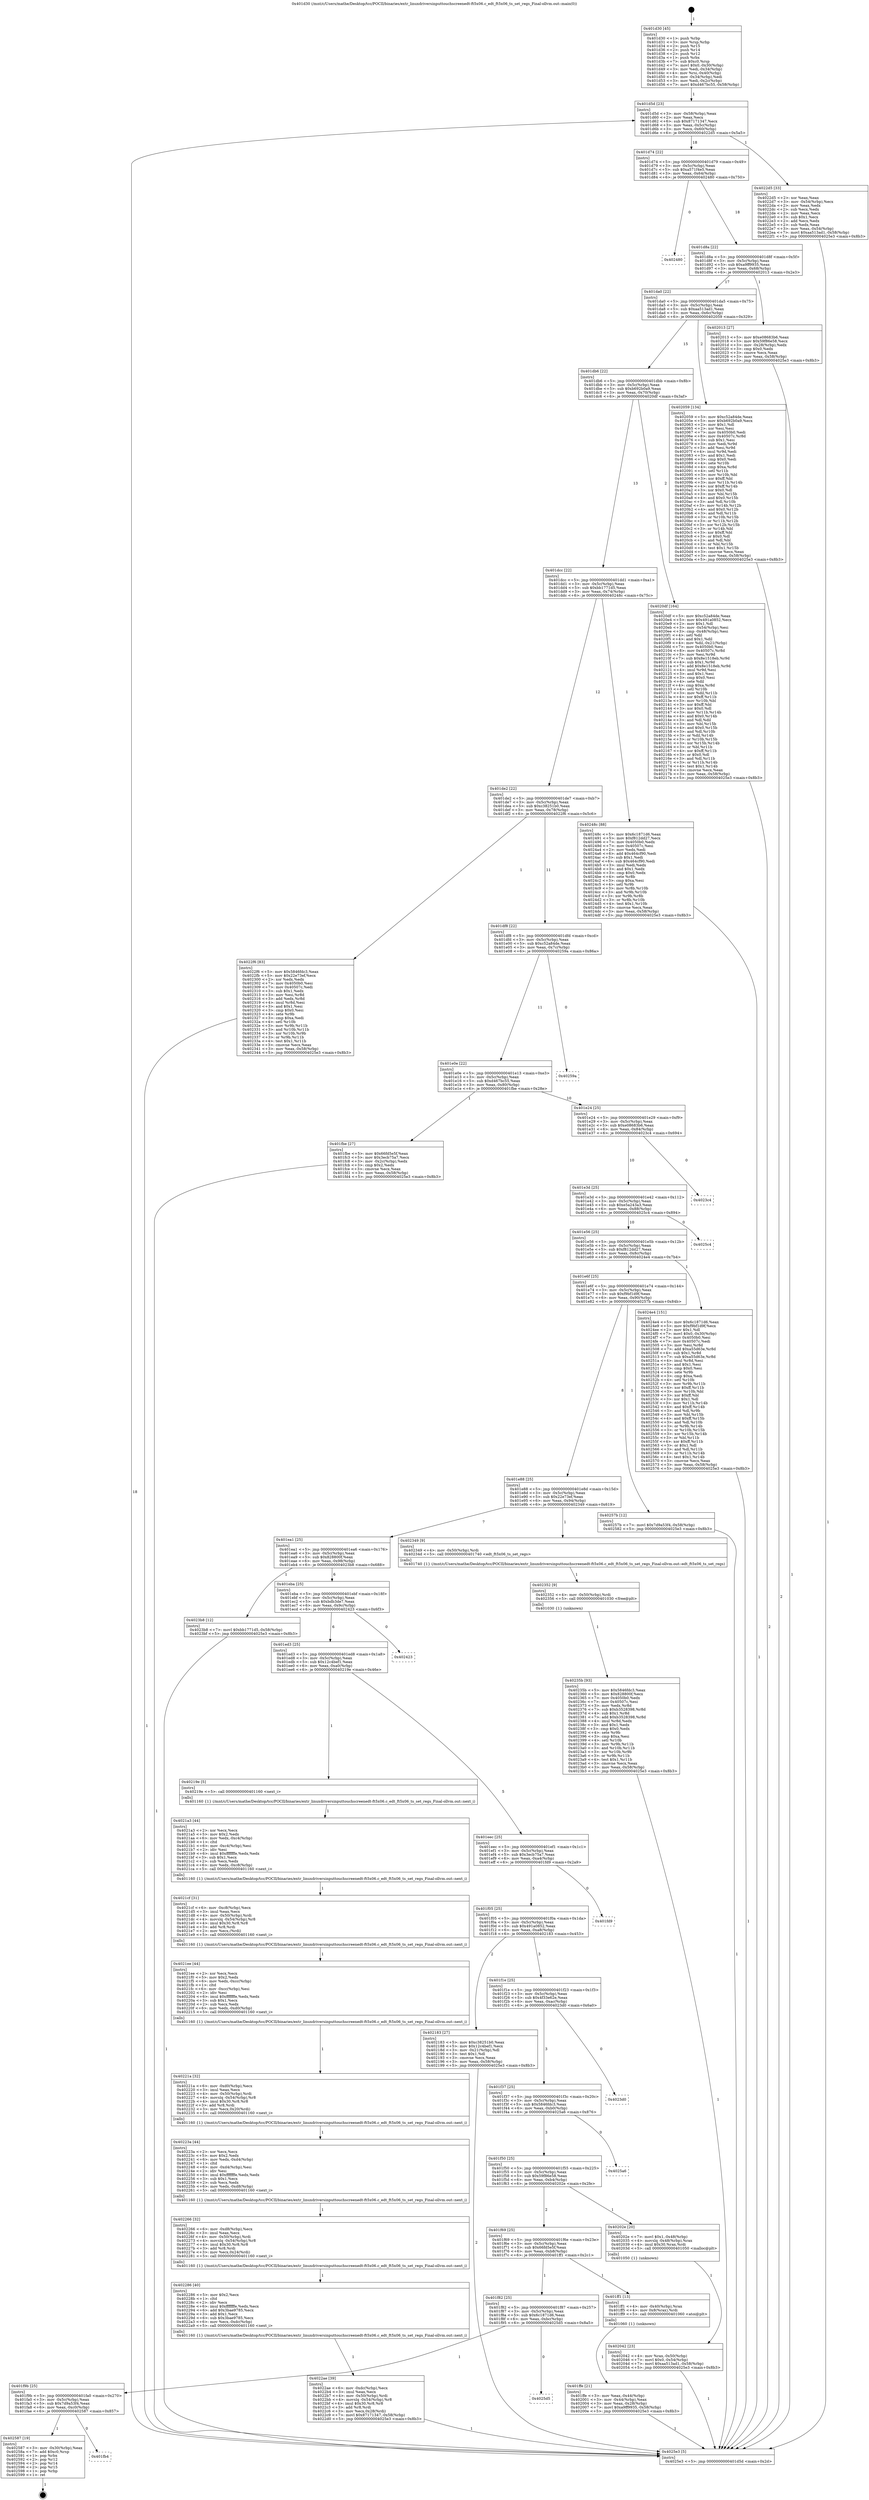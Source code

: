 digraph "0x401d30" {
  label = "0x401d30 (/mnt/c/Users/mathe/Desktop/tcc/POCII/binaries/extr_linuxdriversinputtouchscreenedt-ft5x06.c_edt_ft5x06_ts_set_regs_Final-ollvm.out::main(0))"
  labelloc = "t"
  node[shape=record]

  Entry [label="",width=0.3,height=0.3,shape=circle,fillcolor=black,style=filled]
  "0x401d5d" [label="{
     0x401d5d [23]\l
     | [instrs]\l
     &nbsp;&nbsp;0x401d5d \<+3\>: mov -0x58(%rbp),%eax\l
     &nbsp;&nbsp;0x401d60 \<+2\>: mov %eax,%ecx\l
     &nbsp;&nbsp;0x401d62 \<+6\>: sub $0x87171347,%ecx\l
     &nbsp;&nbsp;0x401d68 \<+3\>: mov %eax,-0x5c(%rbp)\l
     &nbsp;&nbsp;0x401d6b \<+3\>: mov %ecx,-0x60(%rbp)\l
     &nbsp;&nbsp;0x401d6e \<+6\>: je 00000000004022d5 \<main+0x5a5\>\l
  }"]
  "0x4022d5" [label="{
     0x4022d5 [33]\l
     | [instrs]\l
     &nbsp;&nbsp;0x4022d5 \<+2\>: xor %eax,%eax\l
     &nbsp;&nbsp;0x4022d7 \<+3\>: mov -0x54(%rbp),%ecx\l
     &nbsp;&nbsp;0x4022da \<+2\>: mov %eax,%edx\l
     &nbsp;&nbsp;0x4022dc \<+2\>: sub %ecx,%edx\l
     &nbsp;&nbsp;0x4022de \<+2\>: mov %eax,%ecx\l
     &nbsp;&nbsp;0x4022e0 \<+3\>: sub $0x1,%ecx\l
     &nbsp;&nbsp;0x4022e3 \<+2\>: add %ecx,%edx\l
     &nbsp;&nbsp;0x4022e5 \<+2\>: sub %edx,%eax\l
     &nbsp;&nbsp;0x4022e7 \<+3\>: mov %eax,-0x54(%rbp)\l
     &nbsp;&nbsp;0x4022ea \<+7\>: movl $0xaa513ad1,-0x58(%rbp)\l
     &nbsp;&nbsp;0x4022f1 \<+5\>: jmp 00000000004025e3 \<main+0x8b3\>\l
  }"]
  "0x401d74" [label="{
     0x401d74 [22]\l
     | [instrs]\l
     &nbsp;&nbsp;0x401d74 \<+5\>: jmp 0000000000401d79 \<main+0x49\>\l
     &nbsp;&nbsp;0x401d79 \<+3\>: mov -0x5c(%rbp),%eax\l
     &nbsp;&nbsp;0x401d7c \<+5\>: sub $0xa571f4e5,%eax\l
     &nbsp;&nbsp;0x401d81 \<+3\>: mov %eax,-0x64(%rbp)\l
     &nbsp;&nbsp;0x401d84 \<+6\>: je 0000000000402480 \<main+0x750\>\l
  }"]
  Exit [label="",width=0.3,height=0.3,shape=circle,fillcolor=black,style=filled,peripheries=2]
  "0x402480" [label="{
     0x402480\l
  }", style=dashed]
  "0x401d8a" [label="{
     0x401d8a [22]\l
     | [instrs]\l
     &nbsp;&nbsp;0x401d8a \<+5\>: jmp 0000000000401d8f \<main+0x5f\>\l
     &nbsp;&nbsp;0x401d8f \<+3\>: mov -0x5c(%rbp),%eax\l
     &nbsp;&nbsp;0x401d92 \<+5\>: sub $0xa9ff9935,%eax\l
     &nbsp;&nbsp;0x401d97 \<+3\>: mov %eax,-0x68(%rbp)\l
     &nbsp;&nbsp;0x401d9a \<+6\>: je 0000000000402013 \<main+0x2e3\>\l
  }"]
  "0x401fb4" [label="{
     0x401fb4\l
  }", style=dashed]
  "0x402013" [label="{
     0x402013 [27]\l
     | [instrs]\l
     &nbsp;&nbsp;0x402013 \<+5\>: mov $0xe08683b6,%eax\l
     &nbsp;&nbsp;0x402018 \<+5\>: mov $0x59f86e58,%ecx\l
     &nbsp;&nbsp;0x40201d \<+3\>: mov -0x28(%rbp),%edx\l
     &nbsp;&nbsp;0x402020 \<+3\>: cmp $0x0,%edx\l
     &nbsp;&nbsp;0x402023 \<+3\>: cmove %ecx,%eax\l
     &nbsp;&nbsp;0x402026 \<+3\>: mov %eax,-0x58(%rbp)\l
     &nbsp;&nbsp;0x402029 \<+5\>: jmp 00000000004025e3 \<main+0x8b3\>\l
  }"]
  "0x401da0" [label="{
     0x401da0 [22]\l
     | [instrs]\l
     &nbsp;&nbsp;0x401da0 \<+5\>: jmp 0000000000401da5 \<main+0x75\>\l
     &nbsp;&nbsp;0x401da5 \<+3\>: mov -0x5c(%rbp),%eax\l
     &nbsp;&nbsp;0x401da8 \<+5\>: sub $0xaa513ad1,%eax\l
     &nbsp;&nbsp;0x401dad \<+3\>: mov %eax,-0x6c(%rbp)\l
     &nbsp;&nbsp;0x401db0 \<+6\>: je 0000000000402059 \<main+0x329\>\l
  }"]
  "0x402587" [label="{
     0x402587 [19]\l
     | [instrs]\l
     &nbsp;&nbsp;0x402587 \<+3\>: mov -0x30(%rbp),%eax\l
     &nbsp;&nbsp;0x40258a \<+7\>: add $0xc0,%rsp\l
     &nbsp;&nbsp;0x402591 \<+1\>: pop %rbx\l
     &nbsp;&nbsp;0x402592 \<+2\>: pop %r12\l
     &nbsp;&nbsp;0x402594 \<+2\>: pop %r14\l
     &nbsp;&nbsp;0x402596 \<+2\>: pop %r15\l
     &nbsp;&nbsp;0x402598 \<+1\>: pop %rbp\l
     &nbsp;&nbsp;0x402599 \<+1\>: ret\l
  }"]
  "0x402059" [label="{
     0x402059 [134]\l
     | [instrs]\l
     &nbsp;&nbsp;0x402059 \<+5\>: mov $0xc52a84de,%eax\l
     &nbsp;&nbsp;0x40205e \<+5\>: mov $0xb692b0a9,%ecx\l
     &nbsp;&nbsp;0x402063 \<+2\>: mov $0x1,%dl\l
     &nbsp;&nbsp;0x402065 \<+2\>: xor %esi,%esi\l
     &nbsp;&nbsp;0x402067 \<+7\>: mov 0x4050b0,%edi\l
     &nbsp;&nbsp;0x40206e \<+8\>: mov 0x40507c,%r8d\l
     &nbsp;&nbsp;0x402076 \<+3\>: sub $0x1,%esi\l
     &nbsp;&nbsp;0x402079 \<+3\>: mov %edi,%r9d\l
     &nbsp;&nbsp;0x40207c \<+3\>: add %esi,%r9d\l
     &nbsp;&nbsp;0x40207f \<+4\>: imul %r9d,%edi\l
     &nbsp;&nbsp;0x402083 \<+3\>: and $0x1,%edi\l
     &nbsp;&nbsp;0x402086 \<+3\>: cmp $0x0,%edi\l
     &nbsp;&nbsp;0x402089 \<+4\>: sete %r10b\l
     &nbsp;&nbsp;0x40208d \<+4\>: cmp $0xa,%r8d\l
     &nbsp;&nbsp;0x402091 \<+4\>: setl %r11b\l
     &nbsp;&nbsp;0x402095 \<+3\>: mov %r10b,%bl\l
     &nbsp;&nbsp;0x402098 \<+3\>: xor $0xff,%bl\l
     &nbsp;&nbsp;0x40209b \<+3\>: mov %r11b,%r14b\l
     &nbsp;&nbsp;0x40209e \<+4\>: xor $0xff,%r14b\l
     &nbsp;&nbsp;0x4020a2 \<+3\>: xor $0x0,%dl\l
     &nbsp;&nbsp;0x4020a5 \<+3\>: mov %bl,%r15b\l
     &nbsp;&nbsp;0x4020a8 \<+4\>: and $0x0,%r15b\l
     &nbsp;&nbsp;0x4020ac \<+3\>: and %dl,%r10b\l
     &nbsp;&nbsp;0x4020af \<+3\>: mov %r14b,%r12b\l
     &nbsp;&nbsp;0x4020b2 \<+4\>: and $0x0,%r12b\l
     &nbsp;&nbsp;0x4020b6 \<+3\>: and %dl,%r11b\l
     &nbsp;&nbsp;0x4020b9 \<+3\>: or %r10b,%r15b\l
     &nbsp;&nbsp;0x4020bc \<+3\>: or %r11b,%r12b\l
     &nbsp;&nbsp;0x4020bf \<+3\>: xor %r12b,%r15b\l
     &nbsp;&nbsp;0x4020c2 \<+3\>: or %r14b,%bl\l
     &nbsp;&nbsp;0x4020c5 \<+3\>: xor $0xff,%bl\l
     &nbsp;&nbsp;0x4020c8 \<+3\>: or $0x0,%dl\l
     &nbsp;&nbsp;0x4020cb \<+2\>: and %dl,%bl\l
     &nbsp;&nbsp;0x4020cd \<+3\>: or %bl,%r15b\l
     &nbsp;&nbsp;0x4020d0 \<+4\>: test $0x1,%r15b\l
     &nbsp;&nbsp;0x4020d4 \<+3\>: cmovne %ecx,%eax\l
     &nbsp;&nbsp;0x4020d7 \<+3\>: mov %eax,-0x58(%rbp)\l
     &nbsp;&nbsp;0x4020da \<+5\>: jmp 00000000004025e3 \<main+0x8b3\>\l
  }"]
  "0x401db6" [label="{
     0x401db6 [22]\l
     | [instrs]\l
     &nbsp;&nbsp;0x401db6 \<+5\>: jmp 0000000000401dbb \<main+0x8b\>\l
     &nbsp;&nbsp;0x401dbb \<+3\>: mov -0x5c(%rbp),%eax\l
     &nbsp;&nbsp;0x401dbe \<+5\>: sub $0xb692b0a9,%eax\l
     &nbsp;&nbsp;0x401dc3 \<+3\>: mov %eax,-0x70(%rbp)\l
     &nbsp;&nbsp;0x401dc6 \<+6\>: je 00000000004020df \<main+0x3af\>\l
  }"]
  "0x401f9b" [label="{
     0x401f9b [25]\l
     | [instrs]\l
     &nbsp;&nbsp;0x401f9b \<+5\>: jmp 0000000000401fa0 \<main+0x270\>\l
     &nbsp;&nbsp;0x401fa0 \<+3\>: mov -0x5c(%rbp),%eax\l
     &nbsp;&nbsp;0x401fa3 \<+5\>: sub $0x7d9a53f4,%eax\l
     &nbsp;&nbsp;0x401fa8 \<+6\>: mov %eax,-0xc0(%rbp)\l
     &nbsp;&nbsp;0x401fae \<+6\>: je 0000000000402587 \<main+0x857\>\l
  }"]
  "0x4020df" [label="{
     0x4020df [164]\l
     | [instrs]\l
     &nbsp;&nbsp;0x4020df \<+5\>: mov $0xc52a84de,%eax\l
     &nbsp;&nbsp;0x4020e4 \<+5\>: mov $0x491a0852,%ecx\l
     &nbsp;&nbsp;0x4020e9 \<+2\>: mov $0x1,%dl\l
     &nbsp;&nbsp;0x4020eb \<+3\>: mov -0x54(%rbp),%esi\l
     &nbsp;&nbsp;0x4020ee \<+3\>: cmp -0x48(%rbp),%esi\l
     &nbsp;&nbsp;0x4020f1 \<+4\>: setl %dil\l
     &nbsp;&nbsp;0x4020f5 \<+4\>: and $0x1,%dil\l
     &nbsp;&nbsp;0x4020f9 \<+4\>: mov %dil,-0x21(%rbp)\l
     &nbsp;&nbsp;0x4020fd \<+7\>: mov 0x4050b0,%esi\l
     &nbsp;&nbsp;0x402104 \<+8\>: mov 0x40507c,%r8d\l
     &nbsp;&nbsp;0x40210c \<+3\>: mov %esi,%r9d\l
     &nbsp;&nbsp;0x40210f \<+7\>: sub $0x8e1518eb,%r9d\l
     &nbsp;&nbsp;0x402116 \<+4\>: sub $0x1,%r9d\l
     &nbsp;&nbsp;0x40211a \<+7\>: add $0x8e1518eb,%r9d\l
     &nbsp;&nbsp;0x402121 \<+4\>: imul %r9d,%esi\l
     &nbsp;&nbsp;0x402125 \<+3\>: and $0x1,%esi\l
     &nbsp;&nbsp;0x402128 \<+3\>: cmp $0x0,%esi\l
     &nbsp;&nbsp;0x40212b \<+4\>: sete %dil\l
     &nbsp;&nbsp;0x40212f \<+4\>: cmp $0xa,%r8d\l
     &nbsp;&nbsp;0x402133 \<+4\>: setl %r10b\l
     &nbsp;&nbsp;0x402137 \<+3\>: mov %dil,%r11b\l
     &nbsp;&nbsp;0x40213a \<+4\>: xor $0xff,%r11b\l
     &nbsp;&nbsp;0x40213e \<+3\>: mov %r10b,%bl\l
     &nbsp;&nbsp;0x402141 \<+3\>: xor $0xff,%bl\l
     &nbsp;&nbsp;0x402144 \<+3\>: xor $0x0,%dl\l
     &nbsp;&nbsp;0x402147 \<+3\>: mov %r11b,%r14b\l
     &nbsp;&nbsp;0x40214a \<+4\>: and $0x0,%r14b\l
     &nbsp;&nbsp;0x40214e \<+3\>: and %dl,%dil\l
     &nbsp;&nbsp;0x402151 \<+3\>: mov %bl,%r15b\l
     &nbsp;&nbsp;0x402154 \<+4\>: and $0x0,%r15b\l
     &nbsp;&nbsp;0x402158 \<+3\>: and %dl,%r10b\l
     &nbsp;&nbsp;0x40215b \<+3\>: or %dil,%r14b\l
     &nbsp;&nbsp;0x40215e \<+3\>: or %r10b,%r15b\l
     &nbsp;&nbsp;0x402161 \<+3\>: xor %r15b,%r14b\l
     &nbsp;&nbsp;0x402164 \<+3\>: or %bl,%r11b\l
     &nbsp;&nbsp;0x402167 \<+4\>: xor $0xff,%r11b\l
     &nbsp;&nbsp;0x40216b \<+3\>: or $0x0,%dl\l
     &nbsp;&nbsp;0x40216e \<+3\>: and %dl,%r11b\l
     &nbsp;&nbsp;0x402171 \<+3\>: or %r11b,%r14b\l
     &nbsp;&nbsp;0x402174 \<+4\>: test $0x1,%r14b\l
     &nbsp;&nbsp;0x402178 \<+3\>: cmovne %ecx,%eax\l
     &nbsp;&nbsp;0x40217b \<+3\>: mov %eax,-0x58(%rbp)\l
     &nbsp;&nbsp;0x40217e \<+5\>: jmp 00000000004025e3 \<main+0x8b3\>\l
  }"]
  "0x401dcc" [label="{
     0x401dcc [22]\l
     | [instrs]\l
     &nbsp;&nbsp;0x401dcc \<+5\>: jmp 0000000000401dd1 \<main+0xa1\>\l
     &nbsp;&nbsp;0x401dd1 \<+3\>: mov -0x5c(%rbp),%eax\l
     &nbsp;&nbsp;0x401dd4 \<+5\>: sub $0xbb1771d5,%eax\l
     &nbsp;&nbsp;0x401dd9 \<+3\>: mov %eax,-0x74(%rbp)\l
     &nbsp;&nbsp;0x401ddc \<+6\>: je 000000000040248c \<main+0x75c\>\l
  }"]
  "0x4025d5" [label="{
     0x4025d5\l
  }", style=dashed]
  "0x40248c" [label="{
     0x40248c [88]\l
     | [instrs]\l
     &nbsp;&nbsp;0x40248c \<+5\>: mov $0x6c1871d6,%eax\l
     &nbsp;&nbsp;0x402491 \<+5\>: mov $0xf812dd27,%ecx\l
     &nbsp;&nbsp;0x402496 \<+7\>: mov 0x4050b0,%edx\l
     &nbsp;&nbsp;0x40249d \<+7\>: mov 0x40507c,%esi\l
     &nbsp;&nbsp;0x4024a4 \<+2\>: mov %edx,%edi\l
     &nbsp;&nbsp;0x4024a6 \<+6\>: add $0x464cf90,%edi\l
     &nbsp;&nbsp;0x4024ac \<+3\>: sub $0x1,%edi\l
     &nbsp;&nbsp;0x4024af \<+6\>: sub $0x464cf90,%edi\l
     &nbsp;&nbsp;0x4024b5 \<+3\>: imul %edi,%edx\l
     &nbsp;&nbsp;0x4024b8 \<+3\>: and $0x1,%edx\l
     &nbsp;&nbsp;0x4024bb \<+3\>: cmp $0x0,%edx\l
     &nbsp;&nbsp;0x4024be \<+4\>: sete %r8b\l
     &nbsp;&nbsp;0x4024c2 \<+3\>: cmp $0xa,%esi\l
     &nbsp;&nbsp;0x4024c5 \<+4\>: setl %r9b\l
     &nbsp;&nbsp;0x4024c9 \<+3\>: mov %r8b,%r10b\l
     &nbsp;&nbsp;0x4024cc \<+3\>: and %r9b,%r10b\l
     &nbsp;&nbsp;0x4024cf \<+3\>: xor %r9b,%r8b\l
     &nbsp;&nbsp;0x4024d2 \<+3\>: or %r8b,%r10b\l
     &nbsp;&nbsp;0x4024d5 \<+4\>: test $0x1,%r10b\l
     &nbsp;&nbsp;0x4024d9 \<+3\>: cmovne %ecx,%eax\l
     &nbsp;&nbsp;0x4024dc \<+3\>: mov %eax,-0x58(%rbp)\l
     &nbsp;&nbsp;0x4024df \<+5\>: jmp 00000000004025e3 \<main+0x8b3\>\l
  }"]
  "0x401de2" [label="{
     0x401de2 [22]\l
     | [instrs]\l
     &nbsp;&nbsp;0x401de2 \<+5\>: jmp 0000000000401de7 \<main+0xb7\>\l
     &nbsp;&nbsp;0x401de7 \<+3\>: mov -0x5c(%rbp),%eax\l
     &nbsp;&nbsp;0x401dea \<+5\>: sub $0xc38251b0,%eax\l
     &nbsp;&nbsp;0x401def \<+3\>: mov %eax,-0x78(%rbp)\l
     &nbsp;&nbsp;0x401df2 \<+6\>: je 00000000004022f6 \<main+0x5c6\>\l
  }"]
  "0x40235b" [label="{
     0x40235b [93]\l
     | [instrs]\l
     &nbsp;&nbsp;0x40235b \<+5\>: mov $0x5846fdc3,%eax\l
     &nbsp;&nbsp;0x402360 \<+5\>: mov $0x828800f,%ecx\l
     &nbsp;&nbsp;0x402365 \<+7\>: mov 0x4050b0,%edx\l
     &nbsp;&nbsp;0x40236c \<+7\>: mov 0x40507c,%esi\l
     &nbsp;&nbsp;0x402373 \<+3\>: mov %edx,%r8d\l
     &nbsp;&nbsp;0x402376 \<+7\>: sub $0xb3528398,%r8d\l
     &nbsp;&nbsp;0x40237d \<+4\>: sub $0x1,%r8d\l
     &nbsp;&nbsp;0x402381 \<+7\>: add $0xb3528398,%r8d\l
     &nbsp;&nbsp;0x402388 \<+4\>: imul %r8d,%edx\l
     &nbsp;&nbsp;0x40238c \<+3\>: and $0x1,%edx\l
     &nbsp;&nbsp;0x40238f \<+3\>: cmp $0x0,%edx\l
     &nbsp;&nbsp;0x402392 \<+4\>: sete %r9b\l
     &nbsp;&nbsp;0x402396 \<+3\>: cmp $0xa,%esi\l
     &nbsp;&nbsp;0x402399 \<+4\>: setl %r10b\l
     &nbsp;&nbsp;0x40239d \<+3\>: mov %r9b,%r11b\l
     &nbsp;&nbsp;0x4023a0 \<+3\>: and %r10b,%r11b\l
     &nbsp;&nbsp;0x4023a3 \<+3\>: xor %r10b,%r9b\l
     &nbsp;&nbsp;0x4023a6 \<+3\>: or %r9b,%r11b\l
     &nbsp;&nbsp;0x4023a9 \<+4\>: test $0x1,%r11b\l
     &nbsp;&nbsp;0x4023ad \<+3\>: cmovne %ecx,%eax\l
     &nbsp;&nbsp;0x4023b0 \<+3\>: mov %eax,-0x58(%rbp)\l
     &nbsp;&nbsp;0x4023b3 \<+5\>: jmp 00000000004025e3 \<main+0x8b3\>\l
  }"]
  "0x4022f6" [label="{
     0x4022f6 [83]\l
     | [instrs]\l
     &nbsp;&nbsp;0x4022f6 \<+5\>: mov $0x5846fdc3,%eax\l
     &nbsp;&nbsp;0x4022fb \<+5\>: mov $0x22e73ef,%ecx\l
     &nbsp;&nbsp;0x402300 \<+2\>: xor %edx,%edx\l
     &nbsp;&nbsp;0x402302 \<+7\>: mov 0x4050b0,%esi\l
     &nbsp;&nbsp;0x402309 \<+7\>: mov 0x40507c,%edi\l
     &nbsp;&nbsp;0x402310 \<+3\>: sub $0x1,%edx\l
     &nbsp;&nbsp;0x402313 \<+3\>: mov %esi,%r8d\l
     &nbsp;&nbsp;0x402316 \<+3\>: add %edx,%r8d\l
     &nbsp;&nbsp;0x402319 \<+4\>: imul %r8d,%esi\l
     &nbsp;&nbsp;0x40231d \<+3\>: and $0x1,%esi\l
     &nbsp;&nbsp;0x402320 \<+3\>: cmp $0x0,%esi\l
     &nbsp;&nbsp;0x402323 \<+4\>: sete %r9b\l
     &nbsp;&nbsp;0x402327 \<+3\>: cmp $0xa,%edi\l
     &nbsp;&nbsp;0x40232a \<+4\>: setl %r10b\l
     &nbsp;&nbsp;0x40232e \<+3\>: mov %r9b,%r11b\l
     &nbsp;&nbsp;0x402331 \<+3\>: and %r10b,%r11b\l
     &nbsp;&nbsp;0x402334 \<+3\>: xor %r10b,%r9b\l
     &nbsp;&nbsp;0x402337 \<+3\>: or %r9b,%r11b\l
     &nbsp;&nbsp;0x40233a \<+4\>: test $0x1,%r11b\l
     &nbsp;&nbsp;0x40233e \<+3\>: cmovne %ecx,%eax\l
     &nbsp;&nbsp;0x402341 \<+3\>: mov %eax,-0x58(%rbp)\l
     &nbsp;&nbsp;0x402344 \<+5\>: jmp 00000000004025e3 \<main+0x8b3\>\l
  }"]
  "0x401df8" [label="{
     0x401df8 [22]\l
     | [instrs]\l
     &nbsp;&nbsp;0x401df8 \<+5\>: jmp 0000000000401dfd \<main+0xcd\>\l
     &nbsp;&nbsp;0x401dfd \<+3\>: mov -0x5c(%rbp),%eax\l
     &nbsp;&nbsp;0x401e00 \<+5\>: sub $0xc52a84de,%eax\l
     &nbsp;&nbsp;0x401e05 \<+3\>: mov %eax,-0x7c(%rbp)\l
     &nbsp;&nbsp;0x401e08 \<+6\>: je 000000000040259a \<main+0x86a\>\l
  }"]
  "0x402352" [label="{
     0x402352 [9]\l
     | [instrs]\l
     &nbsp;&nbsp;0x402352 \<+4\>: mov -0x50(%rbp),%rdi\l
     &nbsp;&nbsp;0x402356 \<+5\>: call 0000000000401030 \<free@plt\>\l
     | [calls]\l
     &nbsp;&nbsp;0x401030 \{1\} (unknown)\l
  }"]
  "0x40259a" [label="{
     0x40259a\l
  }", style=dashed]
  "0x401e0e" [label="{
     0x401e0e [22]\l
     | [instrs]\l
     &nbsp;&nbsp;0x401e0e \<+5\>: jmp 0000000000401e13 \<main+0xe3\>\l
     &nbsp;&nbsp;0x401e13 \<+3\>: mov -0x5c(%rbp),%eax\l
     &nbsp;&nbsp;0x401e16 \<+5\>: sub $0xd467bc55,%eax\l
     &nbsp;&nbsp;0x401e1b \<+3\>: mov %eax,-0x80(%rbp)\l
     &nbsp;&nbsp;0x401e1e \<+6\>: je 0000000000401fbe \<main+0x28e\>\l
  }"]
  "0x4022ae" [label="{
     0x4022ae [39]\l
     | [instrs]\l
     &nbsp;&nbsp;0x4022ae \<+6\>: mov -0xdc(%rbp),%ecx\l
     &nbsp;&nbsp;0x4022b4 \<+3\>: imul %eax,%ecx\l
     &nbsp;&nbsp;0x4022b7 \<+4\>: mov -0x50(%rbp),%rdi\l
     &nbsp;&nbsp;0x4022bb \<+4\>: movslq -0x54(%rbp),%r8\l
     &nbsp;&nbsp;0x4022bf \<+4\>: imul $0x30,%r8,%r8\l
     &nbsp;&nbsp;0x4022c3 \<+3\>: add %r8,%rdi\l
     &nbsp;&nbsp;0x4022c6 \<+3\>: mov %ecx,0x28(%rdi)\l
     &nbsp;&nbsp;0x4022c9 \<+7\>: movl $0x87171347,-0x58(%rbp)\l
     &nbsp;&nbsp;0x4022d0 \<+5\>: jmp 00000000004025e3 \<main+0x8b3\>\l
  }"]
  "0x401fbe" [label="{
     0x401fbe [27]\l
     | [instrs]\l
     &nbsp;&nbsp;0x401fbe \<+5\>: mov $0x66fd5e5f,%eax\l
     &nbsp;&nbsp;0x401fc3 \<+5\>: mov $0x3ecb75a7,%ecx\l
     &nbsp;&nbsp;0x401fc8 \<+3\>: mov -0x2c(%rbp),%edx\l
     &nbsp;&nbsp;0x401fcb \<+3\>: cmp $0x2,%edx\l
     &nbsp;&nbsp;0x401fce \<+3\>: cmovne %ecx,%eax\l
     &nbsp;&nbsp;0x401fd1 \<+3\>: mov %eax,-0x58(%rbp)\l
     &nbsp;&nbsp;0x401fd4 \<+5\>: jmp 00000000004025e3 \<main+0x8b3\>\l
  }"]
  "0x401e24" [label="{
     0x401e24 [25]\l
     | [instrs]\l
     &nbsp;&nbsp;0x401e24 \<+5\>: jmp 0000000000401e29 \<main+0xf9\>\l
     &nbsp;&nbsp;0x401e29 \<+3\>: mov -0x5c(%rbp),%eax\l
     &nbsp;&nbsp;0x401e2c \<+5\>: sub $0xe08683b6,%eax\l
     &nbsp;&nbsp;0x401e31 \<+6\>: mov %eax,-0x84(%rbp)\l
     &nbsp;&nbsp;0x401e37 \<+6\>: je 00000000004023c4 \<main+0x694\>\l
  }"]
  "0x4025e3" [label="{
     0x4025e3 [5]\l
     | [instrs]\l
     &nbsp;&nbsp;0x4025e3 \<+5\>: jmp 0000000000401d5d \<main+0x2d\>\l
  }"]
  "0x401d30" [label="{
     0x401d30 [45]\l
     | [instrs]\l
     &nbsp;&nbsp;0x401d30 \<+1\>: push %rbp\l
     &nbsp;&nbsp;0x401d31 \<+3\>: mov %rsp,%rbp\l
     &nbsp;&nbsp;0x401d34 \<+2\>: push %r15\l
     &nbsp;&nbsp;0x401d36 \<+2\>: push %r14\l
     &nbsp;&nbsp;0x401d38 \<+2\>: push %r12\l
     &nbsp;&nbsp;0x401d3a \<+1\>: push %rbx\l
     &nbsp;&nbsp;0x401d3b \<+7\>: sub $0xc0,%rsp\l
     &nbsp;&nbsp;0x401d42 \<+7\>: movl $0x0,-0x30(%rbp)\l
     &nbsp;&nbsp;0x401d49 \<+3\>: mov %edi,-0x34(%rbp)\l
     &nbsp;&nbsp;0x401d4c \<+4\>: mov %rsi,-0x40(%rbp)\l
     &nbsp;&nbsp;0x401d50 \<+3\>: mov -0x34(%rbp),%edi\l
     &nbsp;&nbsp;0x401d53 \<+3\>: mov %edi,-0x2c(%rbp)\l
     &nbsp;&nbsp;0x401d56 \<+7\>: movl $0xd467bc55,-0x58(%rbp)\l
  }"]
  "0x402286" [label="{
     0x402286 [40]\l
     | [instrs]\l
     &nbsp;&nbsp;0x402286 \<+5\>: mov $0x2,%ecx\l
     &nbsp;&nbsp;0x40228b \<+1\>: cltd\l
     &nbsp;&nbsp;0x40228c \<+2\>: idiv %ecx\l
     &nbsp;&nbsp;0x40228e \<+6\>: imul $0xfffffffe,%edx,%ecx\l
     &nbsp;&nbsp;0x402294 \<+6\>: add $0x3bae9785,%ecx\l
     &nbsp;&nbsp;0x40229a \<+3\>: add $0x1,%ecx\l
     &nbsp;&nbsp;0x40229d \<+6\>: sub $0x3bae9785,%ecx\l
     &nbsp;&nbsp;0x4022a3 \<+6\>: mov %ecx,-0xdc(%rbp)\l
     &nbsp;&nbsp;0x4022a9 \<+5\>: call 0000000000401160 \<next_i\>\l
     | [calls]\l
     &nbsp;&nbsp;0x401160 \{1\} (/mnt/c/Users/mathe/Desktop/tcc/POCII/binaries/extr_linuxdriversinputtouchscreenedt-ft5x06.c_edt_ft5x06_ts_set_regs_Final-ollvm.out::next_i)\l
  }"]
  "0x4023c4" [label="{
     0x4023c4\l
  }", style=dashed]
  "0x401e3d" [label="{
     0x401e3d [25]\l
     | [instrs]\l
     &nbsp;&nbsp;0x401e3d \<+5\>: jmp 0000000000401e42 \<main+0x112\>\l
     &nbsp;&nbsp;0x401e42 \<+3\>: mov -0x5c(%rbp),%eax\l
     &nbsp;&nbsp;0x401e45 \<+5\>: sub $0xe5a243a3,%eax\l
     &nbsp;&nbsp;0x401e4a \<+6\>: mov %eax,-0x88(%rbp)\l
     &nbsp;&nbsp;0x401e50 \<+6\>: je 00000000004025c4 \<main+0x894\>\l
  }"]
  "0x402266" [label="{
     0x402266 [32]\l
     | [instrs]\l
     &nbsp;&nbsp;0x402266 \<+6\>: mov -0xd8(%rbp),%ecx\l
     &nbsp;&nbsp;0x40226c \<+3\>: imul %eax,%ecx\l
     &nbsp;&nbsp;0x40226f \<+4\>: mov -0x50(%rbp),%rdi\l
     &nbsp;&nbsp;0x402273 \<+4\>: movslq -0x54(%rbp),%r8\l
     &nbsp;&nbsp;0x402277 \<+4\>: imul $0x30,%r8,%r8\l
     &nbsp;&nbsp;0x40227b \<+3\>: add %r8,%rdi\l
     &nbsp;&nbsp;0x40227e \<+3\>: mov %ecx,0x24(%rdi)\l
     &nbsp;&nbsp;0x402281 \<+5\>: call 0000000000401160 \<next_i\>\l
     | [calls]\l
     &nbsp;&nbsp;0x401160 \{1\} (/mnt/c/Users/mathe/Desktop/tcc/POCII/binaries/extr_linuxdriversinputtouchscreenedt-ft5x06.c_edt_ft5x06_ts_set_regs_Final-ollvm.out::next_i)\l
  }"]
  "0x4025c4" [label="{
     0x4025c4\l
  }", style=dashed]
  "0x401e56" [label="{
     0x401e56 [25]\l
     | [instrs]\l
     &nbsp;&nbsp;0x401e56 \<+5\>: jmp 0000000000401e5b \<main+0x12b\>\l
     &nbsp;&nbsp;0x401e5b \<+3\>: mov -0x5c(%rbp),%eax\l
     &nbsp;&nbsp;0x401e5e \<+5\>: sub $0xf812dd27,%eax\l
     &nbsp;&nbsp;0x401e63 \<+6\>: mov %eax,-0x8c(%rbp)\l
     &nbsp;&nbsp;0x401e69 \<+6\>: je 00000000004024e4 \<main+0x7b4\>\l
  }"]
  "0x40223a" [label="{
     0x40223a [44]\l
     | [instrs]\l
     &nbsp;&nbsp;0x40223a \<+2\>: xor %ecx,%ecx\l
     &nbsp;&nbsp;0x40223c \<+5\>: mov $0x2,%edx\l
     &nbsp;&nbsp;0x402241 \<+6\>: mov %edx,-0xd4(%rbp)\l
     &nbsp;&nbsp;0x402247 \<+1\>: cltd\l
     &nbsp;&nbsp;0x402248 \<+6\>: mov -0xd4(%rbp),%esi\l
     &nbsp;&nbsp;0x40224e \<+2\>: idiv %esi\l
     &nbsp;&nbsp;0x402250 \<+6\>: imul $0xfffffffe,%edx,%edx\l
     &nbsp;&nbsp;0x402256 \<+3\>: sub $0x1,%ecx\l
     &nbsp;&nbsp;0x402259 \<+2\>: sub %ecx,%edx\l
     &nbsp;&nbsp;0x40225b \<+6\>: mov %edx,-0xd8(%rbp)\l
     &nbsp;&nbsp;0x402261 \<+5\>: call 0000000000401160 \<next_i\>\l
     | [calls]\l
     &nbsp;&nbsp;0x401160 \{1\} (/mnt/c/Users/mathe/Desktop/tcc/POCII/binaries/extr_linuxdriversinputtouchscreenedt-ft5x06.c_edt_ft5x06_ts_set_regs_Final-ollvm.out::next_i)\l
  }"]
  "0x4024e4" [label="{
     0x4024e4 [151]\l
     | [instrs]\l
     &nbsp;&nbsp;0x4024e4 \<+5\>: mov $0x6c1871d6,%eax\l
     &nbsp;&nbsp;0x4024e9 \<+5\>: mov $0xf9bf1d9f,%ecx\l
     &nbsp;&nbsp;0x4024ee \<+2\>: mov $0x1,%dl\l
     &nbsp;&nbsp;0x4024f0 \<+7\>: movl $0x0,-0x30(%rbp)\l
     &nbsp;&nbsp;0x4024f7 \<+7\>: mov 0x4050b0,%esi\l
     &nbsp;&nbsp;0x4024fe \<+7\>: mov 0x40507c,%edi\l
     &nbsp;&nbsp;0x402505 \<+3\>: mov %esi,%r8d\l
     &nbsp;&nbsp;0x402508 \<+7\>: add $0xa55d63e,%r8d\l
     &nbsp;&nbsp;0x40250f \<+4\>: sub $0x1,%r8d\l
     &nbsp;&nbsp;0x402513 \<+7\>: sub $0xa55d63e,%r8d\l
     &nbsp;&nbsp;0x40251a \<+4\>: imul %r8d,%esi\l
     &nbsp;&nbsp;0x40251e \<+3\>: and $0x1,%esi\l
     &nbsp;&nbsp;0x402521 \<+3\>: cmp $0x0,%esi\l
     &nbsp;&nbsp;0x402524 \<+4\>: sete %r9b\l
     &nbsp;&nbsp;0x402528 \<+3\>: cmp $0xa,%edi\l
     &nbsp;&nbsp;0x40252b \<+4\>: setl %r10b\l
     &nbsp;&nbsp;0x40252f \<+3\>: mov %r9b,%r11b\l
     &nbsp;&nbsp;0x402532 \<+4\>: xor $0xff,%r11b\l
     &nbsp;&nbsp;0x402536 \<+3\>: mov %r10b,%bl\l
     &nbsp;&nbsp;0x402539 \<+3\>: xor $0xff,%bl\l
     &nbsp;&nbsp;0x40253c \<+3\>: xor $0x1,%dl\l
     &nbsp;&nbsp;0x40253f \<+3\>: mov %r11b,%r14b\l
     &nbsp;&nbsp;0x402542 \<+4\>: and $0xff,%r14b\l
     &nbsp;&nbsp;0x402546 \<+3\>: and %dl,%r9b\l
     &nbsp;&nbsp;0x402549 \<+3\>: mov %bl,%r15b\l
     &nbsp;&nbsp;0x40254c \<+4\>: and $0xff,%r15b\l
     &nbsp;&nbsp;0x402550 \<+3\>: and %dl,%r10b\l
     &nbsp;&nbsp;0x402553 \<+3\>: or %r9b,%r14b\l
     &nbsp;&nbsp;0x402556 \<+3\>: or %r10b,%r15b\l
     &nbsp;&nbsp;0x402559 \<+3\>: xor %r15b,%r14b\l
     &nbsp;&nbsp;0x40255c \<+3\>: or %bl,%r11b\l
     &nbsp;&nbsp;0x40255f \<+4\>: xor $0xff,%r11b\l
     &nbsp;&nbsp;0x402563 \<+3\>: or $0x1,%dl\l
     &nbsp;&nbsp;0x402566 \<+3\>: and %dl,%r11b\l
     &nbsp;&nbsp;0x402569 \<+3\>: or %r11b,%r14b\l
     &nbsp;&nbsp;0x40256c \<+4\>: test $0x1,%r14b\l
     &nbsp;&nbsp;0x402570 \<+3\>: cmovne %ecx,%eax\l
     &nbsp;&nbsp;0x402573 \<+3\>: mov %eax,-0x58(%rbp)\l
     &nbsp;&nbsp;0x402576 \<+5\>: jmp 00000000004025e3 \<main+0x8b3\>\l
  }"]
  "0x401e6f" [label="{
     0x401e6f [25]\l
     | [instrs]\l
     &nbsp;&nbsp;0x401e6f \<+5\>: jmp 0000000000401e74 \<main+0x144\>\l
     &nbsp;&nbsp;0x401e74 \<+3\>: mov -0x5c(%rbp),%eax\l
     &nbsp;&nbsp;0x401e77 \<+5\>: sub $0xf9bf1d9f,%eax\l
     &nbsp;&nbsp;0x401e7c \<+6\>: mov %eax,-0x90(%rbp)\l
     &nbsp;&nbsp;0x401e82 \<+6\>: je 000000000040257b \<main+0x84b\>\l
  }"]
  "0x40221a" [label="{
     0x40221a [32]\l
     | [instrs]\l
     &nbsp;&nbsp;0x40221a \<+6\>: mov -0xd0(%rbp),%ecx\l
     &nbsp;&nbsp;0x402220 \<+3\>: imul %eax,%ecx\l
     &nbsp;&nbsp;0x402223 \<+4\>: mov -0x50(%rbp),%rdi\l
     &nbsp;&nbsp;0x402227 \<+4\>: movslq -0x54(%rbp),%r8\l
     &nbsp;&nbsp;0x40222b \<+4\>: imul $0x30,%r8,%r8\l
     &nbsp;&nbsp;0x40222f \<+3\>: add %r8,%rdi\l
     &nbsp;&nbsp;0x402232 \<+3\>: mov %ecx,0x20(%rdi)\l
     &nbsp;&nbsp;0x402235 \<+5\>: call 0000000000401160 \<next_i\>\l
     | [calls]\l
     &nbsp;&nbsp;0x401160 \{1\} (/mnt/c/Users/mathe/Desktop/tcc/POCII/binaries/extr_linuxdriversinputtouchscreenedt-ft5x06.c_edt_ft5x06_ts_set_regs_Final-ollvm.out::next_i)\l
  }"]
  "0x40257b" [label="{
     0x40257b [12]\l
     | [instrs]\l
     &nbsp;&nbsp;0x40257b \<+7\>: movl $0x7d9a53f4,-0x58(%rbp)\l
     &nbsp;&nbsp;0x402582 \<+5\>: jmp 00000000004025e3 \<main+0x8b3\>\l
  }"]
  "0x401e88" [label="{
     0x401e88 [25]\l
     | [instrs]\l
     &nbsp;&nbsp;0x401e88 \<+5\>: jmp 0000000000401e8d \<main+0x15d\>\l
     &nbsp;&nbsp;0x401e8d \<+3\>: mov -0x5c(%rbp),%eax\l
     &nbsp;&nbsp;0x401e90 \<+5\>: sub $0x22e73ef,%eax\l
     &nbsp;&nbsp;0x401e95 \<+6\>: mov %eax,-0x94(%rbp)\l
     &nbsp;&nbsp;0x401e9b \<+6\>: je 0000000000402349 \<main+0x619\>\l
  }"]
  "0x4021ee" [label="{
     0x4021ee [44]\l
     | [instrs]\l
     &nbsp;&nbsp;0x4021ee \<+2\>: xor %ecx,%ecx\l
     &nbsp;&nbsp;0x4021f0 \<+5\>: mov $0x2,%edx\l
     &nbsp;&nbsp;0x4021f5 \<+6\>: mov %edx,-0xcc(%rbp)\l
     &nbsp;&nbsp;0x4021fb \<+1\>: cltd\l
     &nbsp;&nbsp;0x4021fc \<+6\>: mov -0xcc(%rbp),%esi\l
     &nbsp;&nbsp;0x402202 \<+2\>: idiv %esi\l
     &nbsp;&nbsp;0x402204 \<+6\>: imul $0xfffffffe,%edx,%edx\l
     &nbsp;&nbsp;0x40220a \<+3\>: sub $0x1,%ecx\l
     &nbsp;&nbsp;0x40220d \<+2\>: sub %ecx,%edx\l
     &nbsp;&nbsp;0x40220f \<+6\>: mov %edx,-0xd0(%rbp)\l
     &nbsp;&nbsp;0x402215 \<+5\>: call 0000000000401160 \<next_i\>\l
     | [calls]\l
     &nbsp;&nbsp;0x401160 \{1\} (/mnt/c/Users/mathe/Desktop/tcc/POCII/binaries/extr_linuxdriversinputtouchscreenedt-ft5x06.c_edt_ft5x06_ts_set_regs_Final-ollvm.out::next_i)\l
  }"]
  "0x402349" [label="{
     0x402349 [9]\l
     | [instrs]\l
     &nbsp;&nbsp;0x402349 \<+4\>: mov -0x50(%rbp),%rdi\l
     &nbsp;&nbsp;0x40234d \<+5\>: call 0000000000401740 \<edt_ft5x06_ts_set_regs\>\l
     | [calls]\l
     &nbsp;&nbsp;0x401740 \{1\} (/mnt/c/Users/mathe/Desktop/tcc/POCII/binaries/extr_linuxdriversinputtouchscreenedt-ft5x06.c_edt_ft5x06_ts_set_regs_Final-ollvm.out::edt_ft5x06_ts_set_regs)\l
  }"]
  "0x401ea1" [label="{
     0x401ea1 [25]\l
     | [instrs]\l
     &nbsp;&nbsp;0x401ea1 \<+5\>: jmp 0000000000401ea6 \<main+0x176\>\l
     &nbsp;&nbsp;0x401ea6 \<+3\>: mov -0x5c(%rbp),%eax\l
     &nbsp;&nbsp;0x401ea9 \<+5\>: sub $0x828800f,%eax\l
     &nbsp;&nbsp;0x401eae \<+6\>: mov %eax,-0x98(%rbp)\l
     &nbsp;&nbsp;0x401eb4 \<+6\>: je 00000000004023b8 \<main+0x688\>\l
  }"]
  "0x4021cf" [label="{
     0x4021cf [31]\l
     | [instrs]\l
     &nbsp;&nbsp;0x4021cf \<+6\>: mov -0xc8(%rbp),%ecx\l
     &nbsp;&nbsp;0x4021d5 \<+3\>: imul %eax,%ecx\l
     &nbsp;&nbsp;0x4021d8 \<+4\>: mov -0x50(%rbp),%rdi\l
     &nbsp;&nbsp;0x4021dc \<+4\>: movslq -0x54(%rbp),%r8\l
     &nbsp;&nbsp;0x4021e0 \<+4\>: imul $0x30,%r8,%r8\l
     &nbsp;&nbsp;0x4021e4 \<+3\>: add %r8,%rdi\l
     &nbsp;&nbsp;0x4021e7 \<+2\>: mov %ecx,(%rdi)\l
     &nbsp;&nbsp;0x4021e9 \<+5\>: call 0000000000401160 \<next_i\>\l
     | [calls]\l
     &nbsp;&nbsp;0x401160 \{1\} (/mnt/c/Users/mathe/Desktop/tcc/POCII/binaries/extr_linuxdriversinputtouchscreenedt-ft5x06.c_edt_ft5x06_ts_set_regs_Final-ollvm.out::next_i)\l
  }"]
  "0x4023b8" [label="{
     0x4023b8 [12]\l
     | [instrs]\l
     &nbsp;&nbsp;0x4023b8 \<+7\>: movl $0xbb1771d5,-0x58(%rbp)\l
     &nbsp;&nbsp;0x4023bf \<+5\>: jmp 00000000004025e3 \<main+0x8b3\>\l
  }"]
  "0x401eba" [label="{
     0x401eba [25]\l
     | [instrs]\l
     &nbsp;&nbsp;0x401eba \<+5\>: jmp 0000000000401ebf \<main+0x18f\>\l
     &nbsp;&nbsp;0x401ebf \<+3\>: mov -0x5c(%rbp),%eax\l
     &nbsp;&nbsp;0x401ec2 \<+5\>: sub $0xbdb3de7,%eax\l
     &nbsp;&nbsp;0x401ec7 \<+6\>: mov %eax,-0x9c(%rbp)\l
     &nbsp;&nbsp;0x401ecd \<+6\>: je 0000000000402423 \<main+0x6f3\>\l
  }"]
  "0x4021a3" [label="{
     0x4021a3 [44]\l
     | [instrs]\l
     &nbsp;&nbsp;0x4021a3 \<+2\>: xor %ecx,%ecx\l
     &nbsp;&nbsp;0x4021a5 \<+5\>: mov $0x2,%edx\l
     &nbsp;&nbsp;0x4021aa \<+6\>: mov %edx,-0xc4(%rbp)\l
     &nbsp;&nbsp;0x4021b0 \<+1\>: cltd\l
     &nbsp;&nbsp;0x4021b1 \<+6\>: mov -0xc4(%rbp),%esi\l
     &nbsp;&nbsp;0x4021b7 \<+2\>: idiv %esi\l
     &nbsp;&nbsp;0x4021b9 \<+6\>: imul $0xfffffffe,%edx,%edx\l
     &nbsp;&nbsp;0x4021bf \<+3\>: sub $0x1,%ecx\l
     &nbsp;&nbsp;0x4021c2 \<+2\>: sub %ecx,%edx\l
     &nbsp;&nbsp;0x4021c4 \<+6\>: mov %edx,-0xc8(%rbp)\l
     &nbsp;&nbsp;0x4021ca \<+5\>: call 0000000000401160 \<next_i\>\l
     | [calls]\l
     &nbsp;&nbsp;0x401160 \{1\} (/mnt/c/Users/mathe/Desktop/tcc/POCII/binaries/extr_linuxdriversinputtouchscreenedt-ft5x06.c_edt_ft5x06_ts_set_regs_Final-ollvm.out::next_i)\l
  }"]
  "0x402423" [label="{
     0x402423\l
  }", style=dashed]
  "0x401ed3" [label="{
     0x401ed3 [25]\l
     | [instrs]\l
     &nbsp;&nbsp;0x401ed3 \<+5\>: jmp 0000000000401ed8 \<main+0x1a8\>\l
     &nbsp;&nbsp;0x401ed8 \<+3\>: mov -0x5c(%rbp),%eax\l
     &nbsp;&nbsp;0x401edb \<+5\>: sub $0x12c4bef1,%eax\l
     &nbsp;&nbsp;0x401ee0 \<+6\>: mov %eax,-0xa0(%rbp)\l
     &nbsp;&nbsp;0x401ee6 \<+6\>: je 000000000040219e \<main+0x46e\>\l
  }"]
  "0x402042" [label="{
     0x402042 [23]\l
     | [instrs]\l
     &nbsp;&nbsp;0x402042 \<+4\>: mov %rax,-0x50(%rbp)\l
     &nbsp;&nbsp;0x402046 \<+7\>: movl $0x0,-0x54(%rbp)\l
     &nbsp;&nbsp;0x40204d \<+7\>: movl $0xaa513ad1,-0x58(%rbp)\l
     &nbsp;&nbsp;0x402054 \<+5\>: jmp 00000000004025e3 \<main+0x8b3\>\l
  }"]
  "0x40219e" [label="{
     0x40219e [5]\l
     | [instrs]\l
     &nbsp;&nbsp;0x40219e \<+5\>: call 0000000000401160 \<next_i\>\l
     | [calls]\l
     &nbsp;&nbsp;0x401160 \{1\} (/mnt/c/Users/mathe/Desktop/tcc/POCII/binaries/extr_linuxdriversinputtouchscreenedt-ft5x06.c_edt_ft5x06_ts_set_regs_Final-ollvm.out::next_i)\l
  }"]
  "0x401eec" [label="{
     0x401eec [25]\l
     | [instrs]\l
     &nbsp;&nbsp;0x401eec \<+5\>: jmp 0000000000401ef1 \<main+0x1c1\>\l
     &nbsp;&nbsp;0x401ef1 \<+3\>: mov -0x5c(%rbp),%eax\l
     &nbsp;&nbsp;0x401ef4 \<+5\>: sub $0x3ecb75a7,%eax\l
     &nbsp;&nbsp;0x401ef9 \<+6\>: mov %eax,-0xa4(%rbp)\l
     &nbsp;&nbsp;0x401eff \<+6\>: je 0000000000401fd9 \<main+0x2a9\>\l
  }"]
  "0x401ffe" [label="{
     0x401ffe [21]\l
     | [instrs]\l
     &nbsp;&nbsp;0x401ffe \<+3\>: mov %eax,-0x44(%rbp)\l
     &nbsp;&nbsp;0x402001 \<+3\>: mov -0x44(%rbp),%eax\l
     &nbsp;&nbsp;0x402004 \<+3\>: mov %eax,-0x28(%rbp)\l
     &nbsp;&nbsp;0x402007 \<+7\>: movl $0xa9ff9935,-0x58(%rbp)\l
     &nbsp;&nbsp;0x40200e \<+5\>: jmp 00000000004025e3 \<main+0x8b3\>\l
  }"]
  "0x401fd9" [label="{
     0x401fd9\l
  }", style=dashed]
  "0x401f05" [label="{
     0x401f05 [25]\l
     | [instrs]\l
     &nbsp;&nbsp;0x401f05 \<+5\>: jmp 0000000000401f0a \<main+0x1da\>\l
     &nbsp;&nbsp;0x401f0a \<+3\>: mov -0x5c(%rbp),%eax\l
     &nbsp;&nbsp;0x401f0d \<+5\>: sub $0x491a0852,%eax\l
     &nbsp;&nbsp;0x401f12 \<+6\>: mov %eax,-0xa8(%rbp)\l
     &nbsp;&nbsp;0x401f18 \<+6\>: je 0000000000402183 \<main+0x453\>\l
  }"]
  "0x401f82" [label="{
     0x401f82 [25]\l
     | [instrs]\l
     &nbsp;&nbsp;0x401f82 \<+5\>: jmp 0000000000401f87 \<main+0x257\>\l
     &nbsp;&nbsp;0x401f87 \<+3\>: mov -0x5c(%rbp),%eax\l
     &nbsp;&nbsp;0x401f8a \<+5\>: sub $0x6c1871d6,%eax\l
     &nbsp;&nbsp;0x401f8f \<+6\>: mov %eax,-0xbc(%rbp)\l
     &nbsp;&nbsp;0x401f95 \<+6\>: je 00000000004025d5 \<main+0x8a5\>\l
  }"]
  "0x402183" [label="{
     0x402183 [27]\l
     | [instrs]\l
     &nbsp;&nbsp;0x402183 \<+5\>: mov $0xc38251b0,%eax\l
     &nbsp;&nbsp;0x402188 \<+5\>: mov $0x12c4bef1,%ecx\l
     &nbsp;&nbsp;0x40218d \<+3\>: mov -0x21(%rbp),%dl\l
     &nbsp;&nbsp;0x402190 \<+3\>: test $0x1,%dl\l
     &nbsp;&nbsp;0x402193 \<+3\>: cmovne %ecx,%eax\l
     &nbsp;&nbsp;0x402196 \<+3\>: mov %eax,-0x58(%rbp)\l
     &nbsp;&nbsp;0x402199 \<+5\>: jmp 00000000004025e3 \<main+0x8b3\>\l
  }"]
  "0x401f1e" [label="{
     0x401f1e [25]\l
     | [instrs]\l
     &nbsp;&nbsp;0x401f1e \<+5\>: jmp 0000000000401f23 \<main+0x1f3\>\l
     &nbsp;&nbsp;0x401f23 \<+3\>: mov -0x5c(%rbp),%eax\l
     &nbsp;&nbsp;0x401f26 \<+5\>: sub $0x4f33e62e,%eax\l
     &nbsp;&nbsp;0x401f2b \<+6\>: mov %eax,-0xac(%rbp)\l
     &nbsp;&nbsp;0x401f31 \<+6\>: je 00000000004023d0 \<main+0x6a0\>\l
  }"]
  "0x401ff1" [label="{
     0x401ff1 [13]\l
     | [instrs]\l
     &nbsp;&nbsp;0x401ff1 \<+4\>: mov -0x40(%rbp),%rax\l
     &nbsp;&nbsp;0x401ff5 \<+4\>: mov 0x8(%rax),%rdi\l
     &nbsp;&nbsp;0x401ff9 \<+5\>: call 0000000000401060 \<atoi@plt\>\l
     | [calls]\l
     &nbsp;&nbsp;0x401060 \{1\} (unknown)\l
  }"]
  "0x4023d0" [label="{
     0x4023d0\l
  }", style=dashed]
  "0x401f37" [label="{
     0x401f37 [25]\l
     | [instrs]\l
     &nbsp;&nbsp;0x401f37 \<+5\>: jmp 0000000000401f3c \<main+0x20c\>\l
     &nbsp;&nbsp;0x401f3c \<+3\>: mov -0x5c(%rbp),%eax\l
     &nbsp;&nbsp;0x401f3f \<+5\>: sub $0x5846fdc3,%eax\l
     &nbsp;&nbsp;0x401f44 \<+6\>: mov %eax,-0xb0(%rbp)\l
     &nbsp;&nbsp;0x401f4a \<+6\>: je 00000000004025a6 \<main+0x876\>\l
  }"]
  "0x401f69" [label="{
     0x401f69 [25]\l
     | [instrs]\l
     &nbsp;&nbsp;0x401f69 \<+5\>: jmp 0000000000401f6e \<main+0x23e\>\l
     &nbsp;&nbsp;0x401f6e \<+3\>: mov -0x5c(%rbp),%eax\l
     &nbsp;&nbsp;0x401f71 \<+5\>: sub $0x66fd5e5f,%eax\l
     &nbsp;&nbsp;0x401f76 \<+6\>: mov %eax,-0xb8(%rbp)\l
     &nbsp;&nbsp;0x401f7c \<+6\>: je 0000000000401ff1 \<main+0x2c1\>\l
  }"]
  "0x4025a6" [label="{
     0x4025a6\l
  }", style=dashed]
  "0x401f50" [label="{
     0x401f50 [25]\l
     | [instrs]\l
     &nbsp;&nbsp;0x401f50 \<+5\>: jmp 0000000000401f55 \<main+0x225\>\l
     &nbsp;&nbsp;0x401f55 \<+3\>: mov -0x5c(%rbp),%eax\l
     &nbsp;&nbsp;0x401f58 \<+5\>: sub $0x59f86e58,%eax\l
     &nbsp;&nbsp;0x401f5d \<+6\>: mov %eax,-0xb4(%rbp)\l
     &nbsp;&nbsp;0x401f63 \<+6\>: je 000000000040202e \<main+0x2fe\>\l
  }"]
  "0x40202e" [label="{
     0x40202e [20]\l
     | [instrs]\l
     &nbsp;&nbsp;0x40202e \<+7\>: movl $0x1,-0x48(%rbp)\l
     &nbsp;&nbsp;0x402035 \<+4\>: movslq -0x48(%rbp),%rax\l
     &nbsp;&nbsp;0x402039 \<+4\>: imul $0x30,%rax,%rdi\l
     &nbsp;&nbsp;0x40203d \<+5\>: call 0000000000401050 \<malloc@plt\>\l
     | [calls]\l
     &nbsp;&nbsp;0x401050 \{1\} (unknown)\l
  }"]
  Entry -> "0x401d30" [label=" 1"]
  "0x401d5d" -> "0x4022d5" [label=" 1"]
  "0x401d5d" -> "0x401d74" [label=" 18"]
  "0x402587" -> Exit [label=" 1"]
  "0x401d74" -> "0x402480" [label=" 0"]
  "0x401d74" -> "0x401d8a" [label=" 18"]
  "0x401f9b" -> "0x401fb4" [label=" 0"]
  "0x401d8a" -> "0x402013" [label=" 1"]
  "0x401d8a" -> "0x401da0" [label=" 17"]
  "0x401f9b" -> "0x402587" [label=" 1"]
  "0x401da0" -> "0x402059" [label=" 2"]
  "0x401da0" -> "0x401db6" [label=" 15"]
  "0x401f82" -> "0x401f9b" [label=" 1"]
  "0x401db6" -> "0x4020df" [label=" 2"]
  "0x401db6" -> "0x401dcc" [label=" 13"]
  "0x401f82" -> "0x4025d5" [label=" 0"]
  "0x401dcc" -> "0x40248c" [label=" 1"]
  "0x401dcc" -> "0x401de2" [label=" 12"]
  "0x40257b" -> "0x4025e3" [label=" 1"]
  "0x401de2" -> "0x4022f6" [label=" 1"]
  "0x401de2" -> "0x401df8" [label=" 11"]
  "0x4024e4" -> "0x4025e3" [label=" 1"]
  "0x401df8" -> "0x40259a" [label=" 0"]
  "0x401df8" -> "0x401e0e" [label=" 11"]
  "0x40248c" -> "0x4025e3" [label=" 1"]
  "0x401e0e" -> "0x401fbe" [label=" 1"]
  "0x401e0e" -> "0x401e24" [label=" 10"]
  "0x401fbe" -> "0x4025e3" [label=" 1"]
  "0x401d30" -> "0x401d5d" [label=" 1"]
  "0x4025e3" -> "0x401d5d" [label=" 18"]
  "0x4023b8" -> "0x4025e3" [label=" 1"]
  "0x401e24" -> "0x4023c4" [label=" 0"]
  "0x401e24" -> "0x401e3d" [label=" 10"]
  "0x40235b" -> "0x4025e3" [label=" 1"]
  "0x401e3d" -> "0x4025c4" [label=" 0"]
  "0x401e3d" -> "0x401e56" [label=" 10"]
  "0x402352" -> "0x40235b" [label=" 1"]
  "0x401e56" -> "0x4024e4" [label=" 1"]
  "0x401e56" -> "0x401e6f" [label=" 9"]
  "0x402349" -> "0x402352" [label=" 1"]
  "0x401e6f" -> "0x40257b" [label=" 1"]
  "0x401e6f" -> "0x401e88" [label=" 8"]
  "0x4022f6" -> "0x4025e3" [label=" 1"]
  "0x401e88" -> "0x402349" [label=" 1"]
  "0x401e88" -> "0x401ea1" [label=" 7"]
  "0x4022d5" -> "0x4025e3" [label=" 1"]
  "0x401ea1" -> "0x4023b8" [label=" 1"]
  "0x401ea1" -> "0x401eba" [label=" 6"]
  "0x4022ae" -> "0x4025e3" [label=" 1"]
  "0x401eba" -> "0x402423" [label=" 0"]
  "0x401eba" -> "0x401ed3" [label=" 6"]
  "0x402286" -> "0x4022ae" [label=" 1"]
  "0x401ed3" -> "0x40219e" [label=" 1"]
  "0x401ed3" -> "0x401eec" [label=" 5"]
  "0x402266" -> "0x402286" [label=" 1"]
  "0x401eec" -> "0x401fd9" [label=" 0"]
  "0x401eec" -> "0x401f05" [label=" 5"]
  "0x40223a" -> "0x402266" [label=" 1"]
  "0x401f05" -> "0x402183" [label=" 2"]
  "0x401f05" -> "0x401f1e" [label=" 3"]
  "0x40221a" -> "0x40223a" [label=" 1"]
  "0x401f1e" -> "0x4023d0" [label=" 0"]
  "0x401f1e" -> "0x401f37" [label=" 3"]
  "0x4021ee" -> "0x40221a" [label=" 1"]
  "0x401f37" -> "0x4025a6" [label=" 0"]
  "0x401f37" -> "0x401f50" [label=" 3"]
  "0x4021a3" -> "0x4021cf" [label=" 1"]
  "0x401f50" -> "0x40202e" [label=" 1"]
  "0x401f50" -> "0x401f69" [label=" 2"]
  "0x4021cf" -> "0x4021ee" [label=" 1"]
  "0x401f69" -> "0x401ff1" [label=" 1"]
  "0x401f69" -> "0x401f82" [label=" 1"]
  "0x401ff1" -> "0x401ffe" [label=" 1"]
  "0x401ffe" -> "0x4025e3" [label=" 1"]
  "0x402013" -> "0x4025e3" [label=" 1"]
  "0x40202e" -> "0x402042" [label=" 1"]
  "0x402042" -> "0x4025e3" [label=" 1"]
  "0x402059" -> "0x4025e3" [label=" 2"]
  "0x4020df" -> "0x4025e3" [label=" 2"]
  "0x402183" -> "0x4025e3" [label=" 2"]
  "0x40219e" -> "0x4021a3" [label=" 1"]
}
